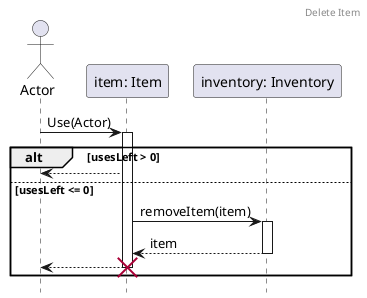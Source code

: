 @startuml DeleteItem
header Delete Item
hide footbox

actor Actor
participant Item as "item: Item"
participant Inventory as "inventory: Inventory"

Actor -> Item: Use(Actor)
activate Item
alt usesLeft > 0
    Item --> Actor
else usesLeft <= 0
    Item -> Inventory++: removeItem(item)
    return item
    Actor <-- Item
    destroy Item
end
@enduml